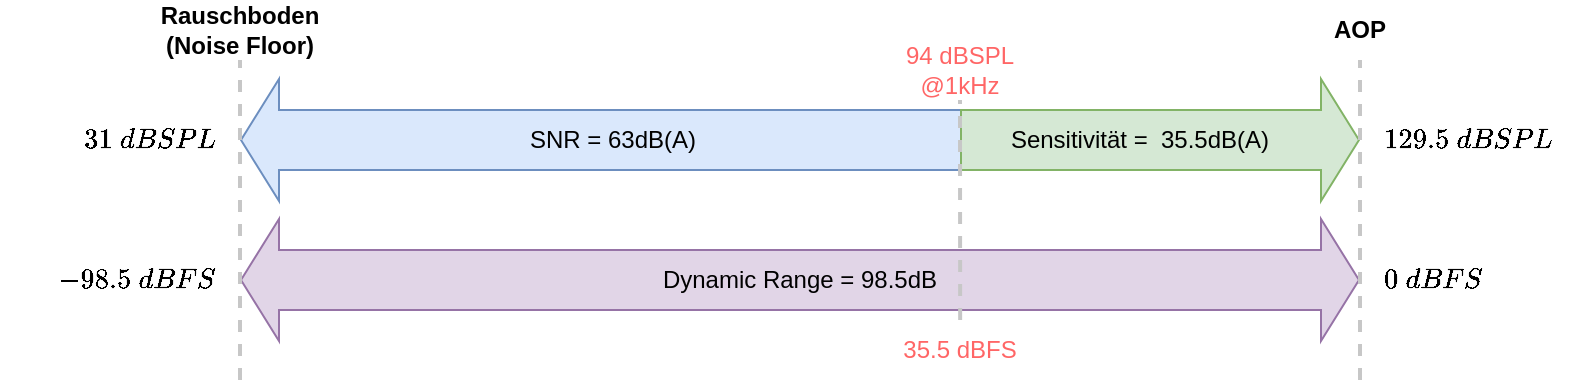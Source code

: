 <mxfile version="18.1.3" type="device"><diagram name="Seite-1" id="8YABCWYjU56DUB7J7AaN"><mxGraphModel dx="1038" dy="649" grid="1" gridSize="10" guides="1" tooltips="1" connect="1" arrows="1" fold="1" page="1" pageScale="1" pageWidth="827" pageHeight="1169" math="1" shadow="0"><root><mxCell id="0"/><mxCell id="1" parent="0"/><mxCell id="p23xVv6Rp5-aRSuJVF9R-11" value="" style="shape=flexArrow;endArrow=classic;html=1;rounded=0;width=30;startWidth=30;endWidth=30;fillColor=#dae8fc;strokeColor=#6c8ebf;" parent="1" edge="1"><mxGeometry width="50" height="50" relative="1" as="geometry"><mxPoint x="530" y="440" as="sourcePoint"/><mxPoint x="160" y="440" as="targetPoint"/></mxGeometry></mxCell><mxCell id="p23xVv6Rp5-aRSuJVF9R-9" value="" style="shape=flexArrow;endArrow=classic;startArrow=classic;html=1;rounded=0;startWidth=30;endWidth=30;width=30;fillColor=#e1d5e7;strokeColor=#9673a6;" parent="1" edge="1"><mxGeometry width="100" height="100" relative="1" as="geometry"><mxPoint x="160" y="510" as="sourcePoint"/><mxPoint x="720" y="510" as="targetPoint"/></mxGeometry></mxCell><mxCell id="p23xVv6Rp5-aRSuJVF9R-4" value="SNR = 63dB(A)" style="text;html=1;align=center;verticalAlign=middle;whiteSpace=wrap;rounded=0;" parent="1" vertex="1"><mxGeometry x="180" y="420" width="333.33" height="40" as="geometry"/></mxCell><mxCell id="p23xVv6Rp5-aRSuJVF9R-12" value="" style="shape=flexArrow;endArrow=classic;html=1;rounded=0;width=30;startWidth=30;endWidth=30;fillColor=#d5e8d4;strokeColor=#82b366;" parent="1" edge="1"><mxGeometry width="50" height="50" relative="1" as="geometry"><mxPoint x="520" y="440" as="sourcePoint"/><mxPoint x="720" y="440" as="targetPoint"/></mxGeometry></mxCell><mxCell id="p23xVv6Rp5-aRSuJVF9R-13" value="Dynamic Range = 98.5dB" style="text;html=1;align=center;verticalAlign=middle;whiteSpace=wrap;rounded=0;" parent="1" vertex="1"><mxGeometry x="180" y="490" width="520" height="40" as="geometry"/></mxCell><mxCell id="p23xVv6Rp5-aRSuJVF9R-14" value="" style="endArrow=none;dashed=1;html=1;strokeWidth=2;rounded=0;exitX=0.654;exitY=1;exitDx=0;exitDy=0;exitPerimeter=0;strokeColor=#C7C7C7;" parent="1" edge="1"><mxGeometry width="50" height="50" relative="1" as="geometry"><mxPoint x="520.08" y="530" as="sourcePoint"/><mxPoint x="520" y="420" as="targetPoint"/></mxGeometry></mxCell><mxCell id="p23xVv6Rp5-aRSuJVF9R-15" value="" style="endArrow=none;dashed=1;html=1;strokeWidth=2;rounded=0;strokeColor=#C7C7C7;" parent="1" edge="1"><mxGeometry width="50" height="50" relative="1" as="geometry"><mxPoint x="160" y="560" as="sourcePoint"/><mxPoint x="160" y="400" as="targetPoint"/></mxGeometry></mxCell><mxCell id="p23xVv6Rp5-aRSuJVF9R-16" value="" style="endArrow=none;dashed=1;html=1;strokeWidth=2;rounded=0;strokeColor=#C7C7C7;" parent="1" edge="1"><mxGeometry width="50" height="50" relative="1" as="geometry"><mxPoint x="720" y="560" as="sourcePoint"/><mxPoint x="720" y="400" as="targetPoint"/></mxGeometry></mxCell><mxCell id="p23xVv6Rp5-aRSuJVF9R-17" value="Rauschboden (Noise Floor)" style="text;html=1;align=center;verticalAlign=middle;whiteSpace=wrap;rounded=0;fontStyle=1" parent="1" vertex="1"><mxGeometry x="120" y="370" width="80" height="30" as="geometry"/></mxCell><mxCell id="p23xVv6Rp5-aRSuJVF9R-18" value="AOP" style="text;html=1;align=center;verticalAlign=middle;whiteSpace=wrap;rounded=0;fontStyle=1" parent="1" vertex="1"><mxGeometry x="680" y="370" width="80" height="30" as="geometry"/></mxCell><mxCell id="p23xVv6Rp5-aRSuJVF9R-20" value="$$31 \space dBSPL$$" style="text;html=1;align=right;verticalAlign=middle;whiteSpace=wrap;rounded=0;" parent="1" vertex="1"><mxGeometry x="40" y="425" width="110" height="30" as="geometry"/></mxCell><mxCell id="p23xVv6Rp5-aRSuJVF9R-21" value="$$-98.5\space dBFS$$" style="text;html=1;align=right;verticalAlign=middle;whiteSpace=wrap;rounded=0;" parent="1" vertex="1"><mxGeometry x="40" y="495" width="110" height="30" as="geometry"/></mxCell><mxCell id="p23xVv6Rp5-aRSuJVF9R-22" value="94 dBSPL @1kHz" style="text;html=1;align=center;verticalAlign=middle;whiteSpace=wrap;rounded=0;fontColor=#FF6666;" parent="1" vertex="1"><mxGeometry x="480" y="390" width="80" height="30" as="geometry"/></mxCell><mxCell id="p23xVv6Rp5-aRSuJVF9R-23" value="35.5 dBFS" style="text;html=1;align=center;verticalAlign=middle;whiteSpace=wrap;rounded=0;fontColor=#FF6666;" parent="1" vertex="1"><mxGeometry x="480" y="530" width="80" height="30" as="geometry"/></mxCell><mxCell id="p23xVv6Rp5-aRSuJVF9R-24" value="$$0 \space dBFS$$" style="text;html=1;align=left;verticalAlign=middle;whiteSpace=wrap;rounded=0;" parent="1" vertex="1"><mxGeometry x="730" y="495" width="100" height="30" as="geometry"/></mxCell><mxCell id="p23xVv6Rp5-aRSuJVF9R-25" value="$$129.5 \space dBSPL$$" style="text;html=1;align=left;verticalAlign=middle;whiteSpace=wrap;rounded=0;" parent="1" vertex="1"><mxGeometry x="730" y="425" width="100" height="30" as="geometry"/></mxCell><mxCell id="MkZfroIMVvUau8b9mIfq-1" value="Sensitivität =&amp;nbsp; 35.5dB(A)" style="text;html=1;align=center;verticalAlign=middle;whiteSpace=wrap;rounded=0;" parent="1" vertex="1"><mxGeometry x="520" y="420" width="180" height="40" as="geometry"/></mxCell></root></mxGraphModel></diagram></mxfile>